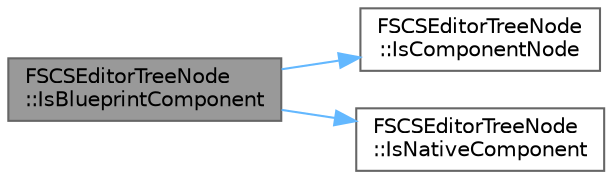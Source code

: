 digraph "FSCSEditorTreeNode::IsBlueprintComponent"
{
 // INTERACTIVE_SVG=YES
 // LATEX_PDF_SIZE
  bgcolor="transparent";
  edge [fontname=Helvetica,fontsize=10,labelfontname=Helvetica,labelfontsize=10];
  node [fontname=Helvetica,fontsize=10,shape=box,height=0.2,width=0.4];
  rankdir="LR";
  Node1 [id="Node000001",label="FSCSEditorTreeNode\l::IsBlueprintComponent",height=0.2,width=0.4,color="gray40", fillcolor="grey60", style="filled", fontcolor="black",tooltip=" "];
  Node1 -> Node2 [id="edge1_Node000001_Node000002",color="steelblue1",style="solid",tooltip=" "];
  Node2 [id="Node000002",label="FSCSEditorTreeNode\l::IsComponentNode",height=0.2,width=0.4,color="grey40", fillcolor="white", style="filled",URL="$d3/deb/classFSCSEditorTreeNode.html#ac5fa180bee331e0e3edbe684ed9a35c0",tooltip=" "];
  Node1 -> Node3 [id="edge2_Node000001_Node000003",color="steelblue1",style="solid",tooltip=" "];
  Node3 [id="Node000003",label="FSCSEditorTreeNode\l::IsNativeComponent",height=0.2,width=0.4,color="grey40", fillcolor="white", style="filled",URL="$d3/deb/classFSCSEditorTreeNode.html#acea2cce6222d17ccf1393b209ad5272e",tooltip=" "];
}

